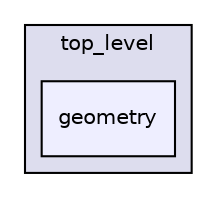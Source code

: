 digraph "src/lib/top_level/geometry" {
  compound=true
  node [ fontsize="10", fontname="Helvetica"];
  edge [ labelfontsize="10", labelfontname="Helvetica"];
  subgraph clusterdir_f5c0bc76088c47026aa4f8933cdbac38 {
    graph [ bgcolor="#ddddee", pencolor="black", label="top_level" fontname="Helvetica", fontsize="10", URL="dir_f5c0bc76088c47026aa4f8933cdbac38.html"]
  dir_8c80f49af6b49ba0e84a9c44b4de0559 [shape=box, label="geometry", style="filled", fillcolor="#eeeeff", pencolor="black", URL="dir_8c80f49af6b49ba0e84a9c44b4de0559.html"];
  }
}
